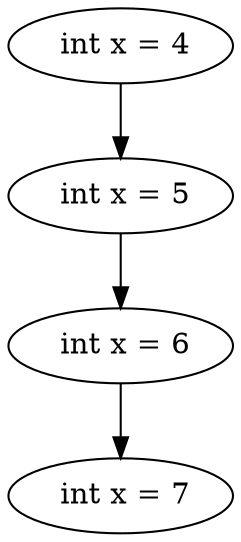 digraph G {
	graph [rankdir=TB]
	" int x = 4" -> " int x = 5"
	" int x = 5" -> " int x = 6"
	" int x = 6" -> " int x = 7"
}
